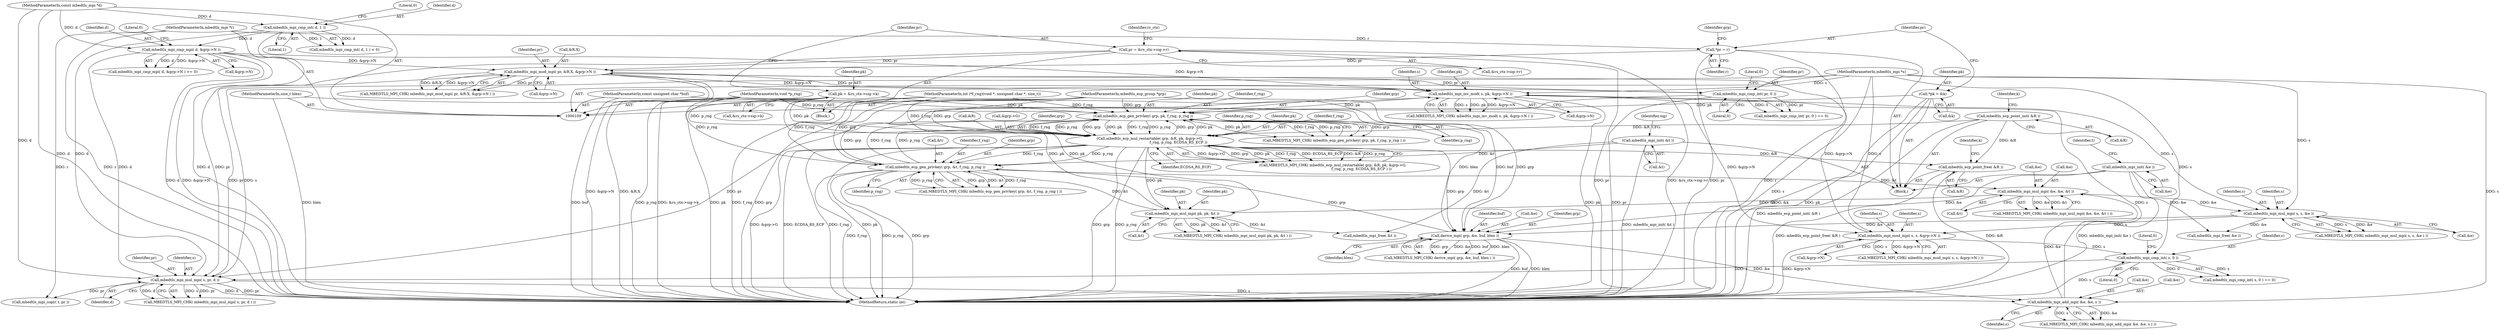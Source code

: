 digraph "1_mbedtls_33f66ba6fd234114aa37f0209dac031bb2870a9b_0@API" {
"1000438" [label="(Call,mbedtls_ecp_point_free( &R ))"];
"1000307" [label="(Call,mbedtls_ecp_mul_restartable( grp, &R, pk, &grp->G,\n                                                  f_rng, p_rng, ECDSA_RS_ECP ))"];
"1000283" [label="(Call,mbedtls_ecp_gen_privkey( grp, pk, f_rng, p_rng ))"];
"1000365" [label="(Call,mbedtls_ecp_gen_privkey( grp, &t, f_rng, p_rng ))"];
"1000358" [label="(Call,derive_mpi( grp, &e, buf, blen ))"];
"1000110" [label="(MethodParameterIn,mbedtls_ecp_group *grp)"];
"1000406" [label="(Call,mbedtls_mpi_mul_mpi( s, s, &e ))"];
"1000398" [label="(Call,mbedtls_mpi_inv_mod( s, pk, &grp->N ))"];
"1000377" [label="(Call,mbedtls_mpi_add_mpi( &e, &e, s ))"];
"1000372" [label="(Call,mbedtls_mpi_mul_mpi( s, pr, d ))"];
"1000420" [label="(Call,mbedtls_mpi_cmp_int( s, 0 ))"];
"1000412" [label="(Call,mbedtls_mpi_mod_mpi( s, s, &grp->N ))"];
"1000112" [label="(MethodParameterIn,mbedtls_mpi *s)"];
"1000222" [label="(Call,pr = &rs_ctx->sig->r)"];
"1000331" [label="(Call,mbedtls_mpi_cmp_int( pr, 0 ))"];
"1000320" [label="(Call,mbedtls_mpi_mod_mpi( pr, &R.X, &grp->N ))"];
"1000143" [label="(Call,*pr = r)"];
"1000111" [label="(MethodParameterIn,mbedtls_mpi *r)"];
"1000164" [label="(Call,mbedtls_mpi_cmp_mpi( d, &grp->N ))"];
"1000159" [label="(Call,mbedtls_mpi_cmp_int( d, 1 ))"];
"1000113" [label="(MethodParameterIn,const mbedtls_mpi *d)"];
"1000392" [label="(Call,mbedtls_mpi_mul_mpi( pk, pk, &t ))"];
"1000214" [label="(Call,pk = &rs_ctx->sig->k)"];
"1000384" [label="(Call,mbedtls_mpi_mul_mpi( &e, &e, &t ))"];
"1000179" [label="(Call,mbedtls_mpi_init( &e ))"];
"1000114" [label="(MethodParameterIn,const unsigned char *buf)"];
"1000115" [label="(MethodParameterIn,size_t blen)"];
"1000182" [label="(Call,mbedtls_mpi_init( &t ))"];
"1000116" [label="(MethodParameterIn,int (*f_rng)(void *, unsigned char *, size_t))"];
"1000117" [label="(MethodParameterIn,void *p_rng)"];
"1000138" [label="(Call,*pk = &k)"];
"1000173" [label="(Call,mbedtls_ecp_point_init( &R ))"];
"1000414" [label="(Identifier,s)"];
"1000110" [label="(MethodParameterIn,mbedtls_ecp_group *grp)"];
"1000443" [label="(Identifier,k)"];
"1000382" [label="(Identifier,s)"];
"1000438" [label="(Call,mbedtls_ecp_point_free( &R ))"];
"1000113" [label="(MethodParameterIn,const mbedtls_mpi *d)"];
"1000178" [label="(Identifier,k)"];
"1000234" [label="(Identifier,rs_ctx)"];
"1000180" [label="(Call,&e)"];
"1000162" [label="(Literal,0)"];
"1000116" [label="(MethodParameterIn,int (*f_rng)(void *, unsigned char *, size_t))"];
"1000334" [label="(Literal,0)"];
"1000378" [label="(Call,&e)"];
"1000215" [label="(Identifier,pk)"];
"1000423" [label="(Literal,0)"];
"1000407" [label="(Identifier,s)"];
"1000150" [label="(Identifier,grp)"];
"1000419" [label="(Call,mbedtls_mpi_cmp_int( s, 0 ) == 0)"];
"1000397" [label="(Call,MBEDTLS_MPI_CHK( mbedtls_mpi_inv_mod( s, pk, &grp->N ) ))"];
"1000311" [label="(Identifier,pk)"];
"1000421" [label="(Identifier,s)"];
"1000321" [label="(Identifier,pr)"];
"1000384" [label="(Call,mbedtls_mpi_mul_mpi( &e, &e, &t ))"];
"1000285" [label="(Identifier,pk)"];
"1000406" [label="(Call,mbedtls_mpi_mul_mpi( s, s, &e ))"];
"1000377" [label="(Call,mbedtls_mpi_add_mpi( &e, &e, s ))"];
"1000224" [label="(Call,&rs_ctx->sig->r)"];
"1000182" [label="(Call,mbedtls_mpi_init( &t ))"];
"1000320" [label="(Call,mbedtls_mpi_mod_mpi( pr, &R.X, &grp->N ))"];
"1000387" [label="(Call,&e)"];
"1000447" [label="(Call,mbedtls_mpi_free( &t ))"];
"1000316" [label="(Identifier,f_rng)"];
"1000367" [label="(Call,&t)"];
"1000165" [label="(Identifier,d)"];
"1000309" [label="(Call,&R)"];
"1000331" [label="(Call,mbedtls_mpi_cmp_int( pr, 0 ))"];
"1000222" [label="(Call,pr = &rs_ctx->sig->r)"];
"1000362" [label="(Identifier,buf)"];
"1000216" [label="(Call,&rs_ctx->sig->k)"];
"1000360" [label="(Call,&e)"];
"1000434" [label="(Call,mbedtls_mpi_copy( r, pr ))"];
"1000439" [label="(Call,&R)"];
"1000372" [label="(Call,mbedtls_mpi_mul_mpi( s, pr, d ))"];
"1000319" [label="(Call,MBEDTLS_MPI_CHK( mbedtls_mpi_mod_mpi( pr, &R.X, &grp->N ) ))"];
"1000326" [label="(Call,&grp->N)"];
"1000145" [label="(Identifier,r)"];
"1000415" [label="(Call,&grp->N)"];
"1000359" [label="(Identifier,grp)"];
"1000115" [label="(MethodParameterIn,size_t blen)"];
"1000401" [label="(Call,&grp->N)"];
"1000357" [label="(Call,MBEDTLS_MPI_CHK( derive_mpi( grp, &e, buf, blen ) ))"];
"1000375" [label="(Identifier,d)"];
"1000161" [label="(Literal,1)"];
"1000286" [label="(Identifier,f_rng)"];
"1000111" [label="(MethodParameterIn,mbedtls_mpi *r)"];
"1000312" [label="(Call,&grp->G)"];
"1000370" [label="(Identifier,p_rng)"];
"1000139" [label="(Identifier,pk)"];
"1000374" [label="(Identifier,pr)"];
"1000392" [label="(Call,mbedtls_mpi_mul_mpi( pk, pk, &t ))"];
"1000163" [label="(Call,mbedtls_mpi_cmp_mpi( d, &grp->N ) >= 0)"];
"1000408" [label="(Identifier,s)"];
"1000332" [label="(Identifier,pr)"];
"1000333" [label="(Literal,0)"];
"1000383" [label="(Call,MBEDTLS_MPI_CHK( mbedtls_mpi_mul_mpi( &e, &e, &t ) ))"];
"1000318" [label="(Identifier,ECDSA_RS_ECP)"];
"1000411" [label="(Call,MBEDTLS_MPI_CHK( mbedtls_mpi_mod_mpi( s, s, &grp->N ) ))"];
"1000282" [label="(Call,MBEDTLS_MPI_CHK( mbedtls_ecp_gen_privkey( grp, pk, f_rng, p_rng ) ))"];
"1000158" [label="(Call,mbedtls_mpi_cmp_int( d, 1 ) < 0)"];
"1000363" [label="(Identifier,blen)"];
"1000112" [label="(MethodParameterIn,mbedtls_mpi *s)"];
"1000358" [label="(Call,derive_mpi( grp, &e, buf, blen ))"];
"1000380" [label="(Call,&e)"];
"1000164" [label="(Call,mbedtls_mpi_cmp_mpi( d, &grp->N ))"];
"1000140" [label="(Call,&k)"];
"1000365" [label="(Call,mbedtls_ecp_gen_privkey( grp, &t, f_rng, p_rng ))"];
"1000371" [label="(Call,MBEDTLS_MPI_CHK( mbedtls_mpi_mul_mpi( s, pr, d ) ))"];
"1000308" [label="(Identifier,grp)"];
"1000420" [label="(Call,mbedtls_mpi_cmp_int( s, 0 ))"];
"1000376" [label="(Call,MBEDTLS_MPI_CHK( mbedtls_mpi_add_mpi( &e, &e, s ) ))"];
"1000214" [label="(Call,pk = &rs_ctx->sig->k)"];
"1000307" [label="(Call,mbedtls_ecp_mul_restartable( grp, &R, pk, &grp->G,\n                                                  f_rng, p_rng, ECDSA_RS_ECP ))"];
"1000197" [label="(Block,)"];
"1000369" [label="(Identifier,f_rng)"];
"1000119" [label="(Block,)"];
"1000144" [label="(Identifier,pr)"];
"1000184" [label="(Identifier,t)"];
"1000117" [label="(MethodParameterIn,void *p_rng)"];
"1000405" [label="(Call,MBEDTLS_MPI_CHK( mbedtls_mpi_mul_mpi( s, s, &e ) ))"];
"1000398" [label="(Call,mbedtls_mpi_inv_mod( s, pk, &grp->N ))"];
"1000166" [label="(Call,&grp->N)"];
"1000143" [label="(Call,*pr = r)"];
"1000409" [label="(Call,&e)"];
"1000170" [label="(Literal,0)"];
"1000389" [label="(Call,&t)"];
"1000186" [label="(Identifier,sig)"];
"1000306" [label="(Call,MBEDTLS_MPI_CHK( mbedtls_ecp_mul_restartable( grp, &R, pk, &grp->G,\n                                                  f_rng, p_rng, ECDSA_RS_ECP ) ))"];
"1000283" [label="(Call,mbedtls_ecp_gen_privkey( grp, pk, f_rng, p_rng ))"];
"1000444" [label="(Call,mbedtls_mpi_free( &e ))"];
"1000160" [label="(Identifier,d)"];
"1000138" [label="(Call,*pk = &k)"];
"1000223" [label="(Identifier,pr)"];
"1000322" [label="(Call,&R.X)"];
"1000413" [label="(Identifier,s)"];
"1000330" [label="(Call,mbedtls_mpi_cmp_int( pr, 0 ) == 0)"];
"1000179" [label="(Call,mbedtls_mpi_init( &e ))"];
"1000394" [label="(Identifier,pk)"];
"1000393" [label="(Identifier,pk)"];
"1000183" [label="(Call,&t)"];
"1000317" [label="(Identifier,p_rng)"];
"1000114" [label="(MethodParameterIn,const unsigned char *buf)"];
"1000373" [label="(Identifier,s)"];
"1000399" [label="(Identifier,s)"];
"1000412" [label="(Call,mbedtls_mpi_mod_mpi( s, s, &grp->N ))"];
"1000395" [label="(Call,&t)"];
"1000284" [label="(Identifier,grp)"];
"1000391" [label="(Call,MBEDTLS_MPI_CHK( mbedtls_mpi_mul_mpi( pk, pk, &t ) ))"];
"1000454" [label="(MethodReturn,static int)"];
"1000174" [label="(Call,&R)"];
"1000159" [label="(Call,mbedtls_mpi_cmp_int( d, 1 ))"];
"1000366" [label="(Identifier,grp)"];
"1000385" [label="(Call,&e)"];
"1000173" [label="(Call,mbedtls_ecp_point_init( &R ))"];
"1000287" [label="(Identifier,p_rng)"];
"1000400" [label="(Identifier,pk)"];
"1000364" [label="(Call,MBEDTLS_MPI_CHK( mbedtls_ecp_gen_privkey( grp, &t, f_rng, p_rng ) ))"];
"1000422" [label="(Literal,0)"];
"1000438" -> "1000119"  [label="AST: "];
"1000438" -> "1000439"  [label="CFG: "];
"1000439" -> "1000438"  [label="AST: "];
"1000443" -> "1000438"  [label="CFG: "];
"1000438" -> "1000454"  [label="DDG: mbedtls_ecp_point_free( &R )"];
"1000438" -> "1000454"  [label="DDG: &R"];
"1000307" -> "1000438"  [label="DDG: &R"];
"1000173" -> "1000438"  [label="DDG: &R"];
"1000307" -> "1000306"  [label="AST: "];
"1000307" -> "1000318"  [label="CFG: "];
"1000308" -> "1000307"  [label="AST: "];
"1000309" -> "1000307"  [label="AST: "];
"1000311" -> "1000307"  [label="AST: "];
"1000312" -> "1000307"  [label="AST: "];
"1000316" -> "1000307"  [label="AST: "];
"1000317" -> "1000307"  [label="AST: "];
"1000318" -> "1000307"  [label="AST: "];
"1000306" -> "1000307"  [label="CFG: "];
"1000307" -> "1000454"  [label="DDG: &grp->G"];
"1000307" -> "1000454"  [label="DDG: ECDSA_RS_ECP"];
"1000307" -> "1000454"  [label="DDG: f_rng"];
"1000307" -> "1000454"  [label="DDG: pk"];
"1000307" -> "1000454"  [label="DDG: grp"];
"1000307" -> "1000454"  [label="DDG: p_rng"];
"1000307" -> "1000283"  [label="DDG: grp"];
"1000307" -> "1000283"  [label="DDG: pk"];
"1000307" -> "1000283"  [label="DDG: f_rng"];
"1000307" -> "1000283"  [label="DDG: p_rng"];
"1000307" -> "1000306"  [label="DDG: &grp->G"];
"1000307" -> "1000306"  [label="DDG: grp"];
"1000307" -> "1000306"  [label="DDG: pk"];
"1000307" -> "1000306"  [label="DDG: f_rng"];
"1000307" -> "1000306"  [label="DDG: ECDSA_RS_ECP"];
"1000307" -> "1000306"  [label="DDG: &R"];
"1000307" -> "1000306"  [label="DDG: p_rng"];
"1000283" -> "1000307"  [label="DDG: grp"];
"1000283" -> "1000307"  [label="DDG: pk"];
"1000283" -> "1000307"  [label="DDG: f_rng"];
"1000283" -> "1000307"  [label="DDG: p_rng"];
"1000110" -> "1000307"  [label="DDG: grp"];
"1000173" -> "1000307"  [label="DDG: &R"];
"1000214" -> "1000307"  [label="DDG: pk"];
"1000116" -> "1000307"  [label="DDG: f_rng"];
"1000117" -> "1000307"  [label="DDG: p_rng"];
"1000307" -> "1000358"  [label="DDG: grp"];
"1000307" -> "1000365"  [label="DDG: f_rng"];
"1000307" -> "1000365"  [label="DDG: p_rng"];
"1000307" -> "1000392"  [label="DDG: pk"];
"1000283" -> "1000282"  [label="AST: "];
"1000283" -> "1000287"  [label="CFG: "];
"1000284" -> "1000283"  [label="AST: "];
"1000285" -> "1000283"  [label="AST: "];
"1000286" -> "1000283"  [label="AST: "];
"1000287" -> "1000283"  [label="AST: "];
"1000282" -> "1000283"  [label="CFG: "];
"1000283" -> "1000282"  [label="DDG: grp"];
"1000283" -> "1000282"  [label="DDG: pk"];
"1000283" -> "1000282"  [label="DDG: f_rng"];
"1000283" -> "1000282"  [label="DDG: p_rng"];
"1000365" -> "1000283"  [label="DDG: grp"];
"1000365" -> "1000283"  [label="DDG: f_rng"];
"1000365" -> "1000283"  [label="DDG: p_rng"];
"1000110" -> "1000283"  [label="DDG: grp"];
"1000138" -> "1000283"  [label="DDG: pk"];
"1000398" -> "1000283"  [label="DDG: pk"];
"1000214" -> "1000283"  [label="DDG: pk"];
"1000116" -> "1000283"  [label="DDG: f_rng"];
"1000117" -> "1000283"  [label="DDG: p_rng"];
"1000365" -> "1000364"  [label="AST: "];
"1000365" -> "1000370"  [label="CFG: "];
"1000366" -> "1000365"  [label="AST: "];
"1000367" -> "1000365"  [label="AST: "];
"1000369" -> "1000365"  [label="AST: "];
"1000370" -> "1000365"  [label="AST: "];
"1000364" -> "1000365"  [label="CFG: "];
"1000365" -> "1000454"  [label="DDG: f_rng"];
"1000365" -> "1000454"  [label="DDG: p_rng"];
"1000365" -> "1000454"  [label="DDG: grp"];
"1000365" -> "1000364"  [label="DDG: grp"];
"1000365" -> "1000364"  [label="DDG: &t"];
"1000365" -> "1000364"  [label="DDG: f_rng"];
"1000365" -> "1000364"  [label="DDG: p_rng"];
"1000358" -> "1000365"  [label="DDG: grp"];
"1000110" -> "1000365"  [label="DDG: grp"];
"1000182" -> "1000365"  [label="DDG: &t"];
"1000392" -> "1000365"  [label="DDG: &t"];
"1000116" -> "1000365"  [label="DDG: f_rng"];
"1000117" -> "1000365"  [label="DDG: p_rng"];
"1000365" -> "1000384"  [label="DDG: &t"];
"1000358" -> "1000357"  [label="AST: "];
"1000358" -> "1000363"  [label="CFG: "];
"1000359" -> "1000358"  [label="AST: "];
"1000360" -> "1000358"  [label="AST: "];
"1000362" -> "1000358"  [label="AST: "];
"1000363" -> "1000358"  [label="AST: "];
"1000357" -> "1000358"  [label="CFG: "];
"1000358" -> "1000454"  [label="DDG: buf"];
"1000358" -> "1000454"  [label="DDG: blen"];
"1000358" -> "1000357"  [label="DDG: grp"];
"1000358" -> "1000357"  [label="DDG: &e"];
"1000358" -> "1000357"  [label="DDG: buf"];
"1000358" -> "1000357"  [label="DDG: blen"];
"1000110" -> "1000358"  [label="DDG: grp"];
"1000406" -> "1000358"  [label="DDG: &e"];
"1000179" -> "1000358"  [label="DDG: &e"];
"1000114" -> "1000358"  [label="DDG: buf"];
"1000115" -> "1000358"  [label="DDG: blen"];
"1000358" -> "1000377"  [label="DDG: &e"];
"1000110" -> "1000109"  [label="AST: "];
"1000110" -> "1000454"  [label="DDG: grp"];
"1000406" -> "1000405"  [label="AST: "];
"1000406" -> "1000409"  [label="CFG: "];
"1000407" -> "1000406"  [label="AST: "];
"1000408" -> "1000406"  [label="AST: "];
"1000409" -> "1000406"  [label="AST: "];
"1000405" -> "1000406"  [label="CFG: "];
"1000406" -> "1000405"  [label="DDG: s"];
"1000406" -> "1000405"  [label="DDG: &e"];
"1000398" -> "1000406"  [label="DDG: s"];
"1000112" -> "1000406"  [label="DDG: s"];
"1000384" -> "1000406"  [label="DDG: &e"];
"1000406" -> "1000412"  [label="DDG: s"];
"1000406" -> "1000444"  [label="DDG: &e"];
"1000398" -> "1000397"  [label="AST: "];
"1000398" -> "1000401"  [label="CFG: "];
"1000399" -> "1000398"  [label="AST: "];
"1000400" -> "1000398"  [label="AST: "];
"1000401" -> "1000398"  [label="AST: "];
"1000397" -> "1000398"  [label="CFG: "];
"1000398" -> "1000454"  [label="DDG: pk"];
"1000398" -> "1000397"  [label="DDG: s"];
"1000398" -> "1000397"  [label="DDG: pk"];
"1000398" -> "1000397"  [label="DDG: &grp->N"];
"1000377" -> "1000398"  [label="DDG: s"];
"1000112" -> "1000398"  [label="DDG: s"];
"1000392" -> "1000398"  [label="DDG: pk"];
"1000320" -> "1000398"  [label="DDG: &grp->N"];
"1000164" -> "1000398"  [label="DDG: &grp->N"];
"1000398" -> "1000412"  [label="DDG: &grp->N"];
"1000377" -> "1000376"  [label="AST: "];
"1000377" -> "1000382"  [label="CFG: "];
"1000378" -> "1000377"  [label="AST: "];
"1000380" -> "1000377"  [label="AST: "];
"1000382" -> "1000377"  [label="AST: "];
"1000376" -> "1000377"  [label="CFG: "];
"1000377" -> "1000376"  [label="DDG: &e"];
"1000377" -> "1000376"  [label="DDG: s"];
"1000372" -> "1000377"  [label="DDG: s"];
"1000112" -> "1000377"  [label="DDG: s"];
"1000377" -> "1000384"  [label="DDG: &e"];
"1000372" -> "1000371"  [label="AST: "];
"1000372" -> "1000375"  [label="CFG: "];
"1000373" -> "1000372"  [label="AST: "];
"1000374" -> "1000372"  [label="AST: "];
"1000375" -> "1000372"  [label="AST: "];
"1000371" -> "1000372"  [label="CFG: "];
"1000372" -> "1000454"  [label="DDG: d"];
"1000372" -> "1000454"  [label="DDG: pr"];
"1000372" -> "1000320"  [label="DDG: pr"];
"1000372" -> "1000371"  [label="DDG: s"];
"1000372" -> "1000371"  [label="DDG: pr"];
"1000372" -> "1000371"  [label="DDG: d"];
"1000420" -> "1000372"  [label="DDG: s"];
"1000112" -> "1000372"  [label="DDG: s"];
"1000222" -> "1000372"  [label="DDG: pr"];
"1000331" -> "1000372"  [label="DDG: pr"];
"1000159" -> "1000372"  [label="DDG: d"];
"1000164" -> "1000372"  [label="DDG: d"];
"1000113" -> "1000372"  [label="DDG: d"];
"1000372" -> "1000434"  [label="DDG: pr"];
"1000420" -> "1000419"  [label="AST: "];
"1000420" -> "1000422"  [label="CFG: "];
"1000421" -> "1000420"  [label="AST: "];
"1000422" -> "1000420"  [label="AST: "];
"1000423" -> "1000420"  [label="CFG: "];
"1000420" -> "1000454"  [label="DDG: s"];
"1000420" -> "1000419"  [label="DDG: s"];
"1000420" -> "1000419"  [label="DDG: 0"];
"1000412" -> "1000420"  [label="DDG: s"];
"1000112" -> "1000420"  [label="DDG: s"];
"1000412" -> "1000411"  [label="AST: "];
"1000412" -> "1000415"  [label="CFG: "];
"1000413" -> "1000412"  [label="AST: "];
"1000414" -> "1000412"  [label="AST: "];
"1000415" -> "1000412"  [label="AST: "];
"1000411" -> "1000412"  [label="CFG: "];
"1000412" -> "1000454"  [label="DDG: &grp->N"];
"1000412" -> "1000320"  [label="DDG: &grp->N"];
"1000412" -> "1000411"  [label="DDG: s"];
"1000412" -> "1000411"  [label="DDG: &grp->N"];
"1000112" -> "1000412"  [label="DDG: s"];
"1000112" -> "1000109"  [label="AST: "];
"1000112" -> "1000454"  [label="DDG: s"];
"1000222" -> "1000197"  [label="AST: "];
"1000222" -> "1000224"  [label="CFG: "];
"1000223" -> "1000222"  [label="AST: "];
"1000224" -> "1000222"  [label="AST: "];
"1000234" -> "1000222"  [label="CFG: "];
"1000222" -> "1000454"  [label="DDG: pr"];
"1000222" -> "1000454"  [label="DDG: &rs_ctx->sig->r"];
"1000222" -> "1000320"  [label="DDG: pr"];
"1000331" -> "1000330"  [label="AST: "];
"1000331" -> "1000333"  [label="CFG: "];
"1000332" -> "1000331"  [label="AST: "];
"1000333" -> "1000331"  [label="AST: "];
"1000334" -> "1000331"  [label="CFG: "];
"1000331" -> "1000454"  [label="DDG: pr"];
"1000331" -> "1000320"  [label="DDG: pr"];
"1000331" -> "1000330"  [label="DDG: pr"];
"1000331" -> "1000330"  [label="DDG: 0"];
"1000320" -> "1000331"  [label="DDG: pr"];
"1000320" -> "1000319"  [label="AST: "];
"1000320" -> "1000326"  [label="CFG: "];
"1000321" -> "1000320"  [label="AST: "];
"1000322" -> "1000320"  [label="AST: "];
"1000326" -> "1000320"  [label="AST: "];
"1000319" -> "1000320"  [label="CFG: "];
"1000320" -> "1000454"  [label="DDG: &grp->N"];
"1000320" -> "1000454"  [label="DDG: &R.X"];
"1000320" -> "1000319"  [label="DDG: pr"];
"1000320" -> "1000319"  [label="DDG: &R.X"];
"1000320" -> "1000319"  [label="DDG: &grp->N"];
"1000143" -> "1000320"  [label="DDG: pr"];
"1000164" -> "1000320"  [label="DDG: &grp->N"];
"1000143" -> "1000119"  [label="AST: "];
"1000143" -> "1000145"  [label="CFG: "];
"1000144" -> "1000143"  [label="AST: "];
"1000145" -> "1000143"  [label="AST: "];
"1000150" -> "1000143"  [label="CFG: "];
"1000143" -> "1000454"  [label="DDG: pr"];
"1000143" -> "1000454"  [label="DDG: r"];
"1000111" -> "1000143"  [label="DDG: r"];
"1000111" -> "1000109"  [label="AST: "];
"1000111" -> "1000454"  [label="DDG: r"];
"1000111" -> "1000434"  [label="DDG: r"];
"1000164" -> "1000163"  [label="AST: "];
"1000164" -> "1000166"  [label="CFG: "];
"1000165" -> "1000164"  [label="AST: "];
"1000166" -> "1000164"  [label="AST: "];
"1000170" -> "1000164"  [label="CFG: "];
"1000164" -> "1000454"  [label="DDG: &grp->N"];
"1000164" -> "1000454"  [label="DDG: d"];
"1000164" -> "1000163"  [label="DDG: d"];
"1000164" -> "1000163"  [label="DDG: &grp->N"];
"1000159" -> "1000164"  [label="DDG: d"];
"1000113" -> "1000164"  [label="DDG: d"];
"1000159" -> "1000158"  [label="AST: "];
"1000159" -> "1000161"  [label="CFG: "];
"1000160" -> "1000159"  [label="AST: "];
"1000161" -> "1000159"  [label="AST: "];
"1000162" -> "1000159"  [label="CFG: "];
"1000159" -> "1000454"  [label="DDG: d"];
"1000159" -> "1000158"  [label="DDG: d"];
"1000159" -> "1000158"  [label="DDG: 1"];
"1000113" -> "1000159"  [label="DDG: d"];
"1000113" -> "1000109"  [label="AST: "];
"1000113" -> "1000454"  [label="DDG: d"];
"1000392" -> "1000391"  [label="AST: "];
"1000392" -> "1000395"  [label="CFG: "];
"1000393" -> "1000392"  [label="AST: "];
"1000394" -> "1000392"  [label="AST: "];
"1000395" -> "1000392"  [label="AST: "];
"1000391" -> "1000392"  [label="CFG: "];
"1000392" -> "1000391"  [label="DDG: pk"];
"1000392" -> "1000391"  [label="DDG: &t"];
"1000214" -> "1000392"  [label="DDG: pk"];
"1000384" -> "1000392"  [label="DDG: &t"];
"1000392" -> "1000447"  [label="DDG: &t"];
"1000214" -> "1000197"  [label="AST: "];
"1000214" -> "1000216"  [label="CFG: "];
"1000215" -> "1000214"  [label="AST: "];
"1000216" -> "1000214"  [label="AST: "];
"1000223" -> "1000214"  [label="CFG: "];
"1000214" -> "1000454"  [label="DDG: &rs_ctx->sig->k"];
"1000214" -> "1000454"  [label="DDG: pk"];
"1000384" -> "1000383"  [label="AST: "];
"1000384" -> "1000389"  [label="CFG: "];
"1000385" -> "1000384"  [label="AST: "];
"1000387" -> "1000384"  [label="AST: "];
"1000389" -> "1000384"  [label="AST: "];
"1000383" -> "1000384"  [label="CFG: "];
"1000384" -> "1000383"  [label="DDG: &e"];
"1000384" -> "1000383"  [label="DDG: &t"];
"1000179" -> "1000119"  [label="AST: "];
"1000179" -> "1000180"  [label="CFG: "];
"1000180" -> "1000179"  [label="AST: "];
"1000184" -> "1000179"  [label="CFG: "];
"1000179" -> "1000454"  [label="DDG: mbedtls_mpi_init( &e )"];
"1000179" -> "1000444"  [label="DDG: &e"];
"1000114" -> "1000109"  [label="AST: "];
"1000114" -> "1000454"  [label="DDG: buf"];
"1000115" -> "1000109"  [label="AST: "];
"1000115" -> "1000454"  [label="DDG: blen"];
"1000182" -> "1000119"  [label="AST: "];
"1000182" -> "1000183"  [label="CFG: "];
"1000183" -> "1000182"  [label="AST: "];
"1000186" -> "1000182"  [label="CFG: "];
"1000182" -> "1000454"  [label="DDG: mbedtls_mpi_init( &t )"];
"1000182" -> "1000447"  [label="DDG: &t"];
"1000116" -> "1000109"  [label="AST: "];
"1000116" -> "1000454"  [label="DDG: f_rng"];
"1000117" -> "1000109"  [label="AST: "];
"1000117" -> "1000454"  [label="DDG: p_rng"];
"1000138" -> "1000119"  [label="AST: "];
"1000138" -> "1000140"  [label="CFG: "];
"1000139" -> "1000138"  [label="AST: "];
"1000140" -> "1000138"  [label="AST: "];
"1000144" -> "1000138"  [label="CFG: "];
"1000138" -> "1000454"  [label="DDG: pk"];
"1000138" -> "1000454"  [label="DDG: &k"];
"1000173" -> "1000119"  [label="AST: "];
"1000173" -> "1000174"  [label="CFG: "];
"1000174" -> "1000173"  [label="AST: "];
"1000178" -> "1000173"  [label="CFG: "];
"1000173" -> "1000454"  [label="DDG: mbedtls_ecp_point_init( &R )"];
}
